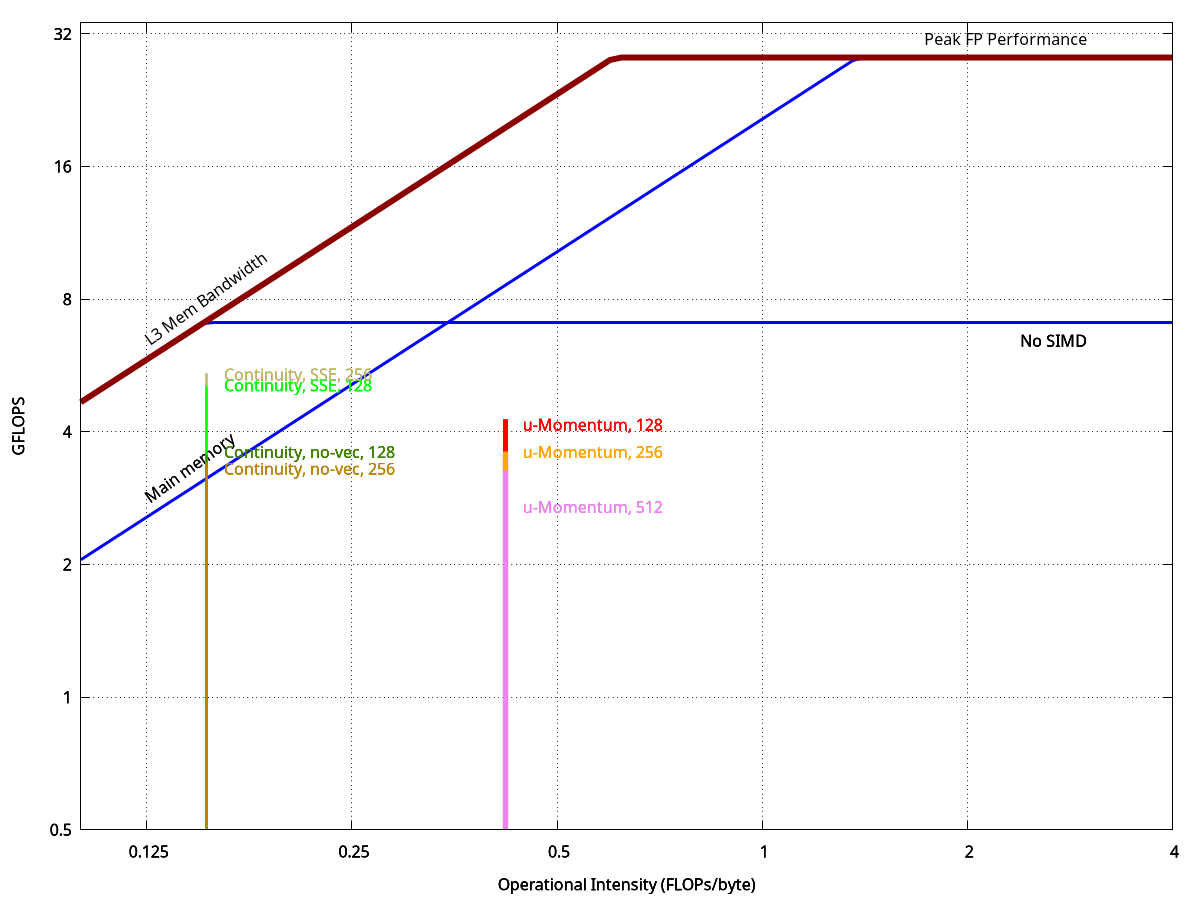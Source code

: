# initial config
set term postscript eps enhanced color
set output 'roofline_haswell.eps'
#set term pngcairo
#set output 'roofline.png'

set nokey
set grid layerdefault   linetype 0 linewidth 1.000,  linetype 0 linewidth 1.000

set xlabel "Operational Intensity (FLOPs/byte)"
set ylabel "GFLOPS"

# sets log base 2 scale for both axes
set logscale x 2
set logscale y 2

# label offsets
L_MEM_X=0.125
L_MEM_ANG=36

# range of each axis
MAX_X=4
MIN_Y=0.5
MAX_Y=34
set xrange [0.1:MAX_X]
set yrange [MIN_Y:MAX_Y]

# Kernel constants
# First loop nest of shallow has AI = 0.3 FLOP/byte
# Counting bytes from cache lines (i.e. 64 bytes per reference instead
# of just 8 bytes for a d.p. word) it is:
SHALLOW_LOOP1_AI = 0.26
# u-momentum kernel of nemolite2d has AI = 0.42 FLOP/byte
NEMOLITE_MOM_AI = 0.42
# The continuity kernel of nemolite2d
NEMOLITE_CONT_AI = 0.153

# CPU CONSTANTS
# For single core of Xeon E5-1620 v2 (my desktop), as measured with 
# the Intel MKL version of linpack. This is therefore using
# 256-bit AVX instructions (SIMD)
PEAK_GFLOPS=28.32
NUM_CORES=1

#ceilings
C_ALL_CORES		= 1
C_MUL_ADD_BAL	= NUM_CORES
# For Ivy Bridge, AVX registers are 256-bit and therefore can
# hold 4*64-bit double-precision reals. We therefore assume
# that peak, non-SIMD performance is 1/4 that of the performance
# obtained by Linpack
C_SIMD			= 4.0
C_ILP_ONLY		= 2 * C_SIMD

# MEM CONSTANTS
# For single core of Xeon E5-1620 v2 (desktop) as measured with 
# the 'DAXPY' result of STREAM2. Units are GB/s.
PEAK_MEM_BW=20.5
PEAK_L3_BW=46.7
PEAK_L2_BW=65.8
PEAK_L1_BW=117.0


NUM_CHANNELS=2
# first ceiling, without multiple memory channels
C_NO_MULTI_CHANNEL	= NUM_CHANNELS

# FUNCTIONS
mem_roof(x,peak)= x * peak
cpu_roof	= PEAK_GFLOPS
min(x, y)	= (x < y) ? x : y
max(x, y)       = (x > y) ? x : y

PEAK_BW = max(PEAK_MEM_BW,PEAK_L3_BW)

cpu_ceiling(x, y)	= min(mem_roof(x,PEAK_BW), y)
mem_ceiling(x)		= min(x, PEAK_GFLOPS)
roofline(x, y)		= cpu_ceiling(x, y)


# LINE STYLES
LINE_ROOF=1
LINE_CEIL=2
LINE_LOOP1_512=3
LINE_LOOP1_1024=4
LINE_MOM_512=5
LINE_MOM_256=6
LINE_MOM_128=7
LINE_CONT_128=8
LINE_CONT_128_NO_VEC=9
LINE_CONT_256=10
LINE_CONT_256_NO_VEC=11

# Width of the vertical 'bars' at x=1
BAR_WIDTH = 12

set style line LINE_ROOF	lt 1 lw 6 lc rgb "#8B0000"
set style line LINE_CEIL	lt 1 lw 3 lc rgb "blue"

set style line LINE_LOOP1_512     lt 1 lc rgb "dark-olivegreen"
set style line LINE_LOOP1_1024    lt 1 lc rgb "green"
set style line LINE_MOM_512       lt 1 lc rgb "violet"
set style line LINE_MOM_256       lt 1 lc rgb "orange"
set style line LINE_MOM_128       lt 1 lc rgb "red"
set style line LINE_CONT_128      lt 1 lc rgb "green"
set style line LINE_CONT_128_NO_VEC lt 1 lc rgb "dark-chartreuse"
set style line LINE_CONT_256      lt 1 lc rgb "dark-khaki"
set style line LINE_CONT_256_NO_VEC lt 1 lc rgb "dark-goldenrod"

# PLOTS
set multiplot

# Bars for measured individual kernel performance (GFLOPS)

# From Shallow - need to run these on desktop

# Loop1 of shallow with 512^2 achieves 7.0 GFLOPS
#set label 12 "shallow: loop 1, 512" at (SHALLOW_LOOP1_AI*0.6),8.0 front textcolor ls LINE_LOOP1_512
#set arrow from SHALLOW_LOOP1_AI,MIN_Y to SHALLOW_LOOP1_AI,7.0 nohead ls LINE_LOOP1_512 lw BAR_WIDTH*SHALLOW_LOOP1_AI

#set label 13 "shallow: loop 1, 1024" at (SHALLOW_LOOP1_AI*1.06), 4.3 front textcolor ls LINE_LOOP1_1024
# Loop1 of shallow with 1024^2 achieves 4.1 GFLOPS
#set arrow from SHALLOW_LOOP1_AI,MIN_Y to SHALLOW_LOOP1_AI,4.1 nohead ls LINE_LOOP1_1024 lw BAR_WIDTH*SHALLOW_LOOP1_AI

# u-Momentum kernel from Nemolite2D with Intel compiler (as that's the fastest)

# 128 domain - not as fast as you'd expect
set label 15 "u-Momentum, 128" at (NEMOLITE_MOM_AI*1.06),4.15 front textcolor ls LINE_MOM_128
# 4.27 is measured value (likwid) on Haswell desktop
set arrow from NEMOLITE_MOM_AI,MIN_Y to NEMOLITE_MOM_AI,4.27 nohead ls LINE_MOM_128 lw BAR_WIDTH*NEMOLITE_MOM_AI

# 256 domain should fit within L3 cache
set label 14 "u-Momentum, 256" at (NEMOLITE_MOM_AI*1.06),3.6 front textcolor ls LINE_MOM_256
set arrow from NEMOLITE_MOM_AI,MIN_Y to NEMOLITE_MOM_AI,3.6 nohead ls LINE_MOM_256 lw BAR_WIDTH*NEMOLITE_MOM_AI

# 512 domain ~spills from L3 cache to main memory
set label 11 "u-Momentum, 512" at (NEMOLITE_MOM_AI*1.06),2.7 front textcolor ls LINE_MOM_512
set arrow from NEMOLITE_MOM_AI,MIN_Y to NEMOLITE_MOM_AI,3.26 nohead ls LINE_MOM_512 lw BAR_WIDTH*NEMOLITE_MOM_AI

# Nemolite2d, Continuity kernel

# 256 domain, SSE
set label 19 "Continuity, SSE, 256" at (NEMOLITE_CONT_AI*1.06),5.4 front textcolor ls LINE_CONT_256
set arrow from NEMOLITE_CONT_AI,MIN_Y to NEMOLITE_CONT_AI,5.425 nohead ls LINE_CONT_256 lw BAR_WIDTH*NEMOLITE_CONT_AI

# 128 domain, SSE
set label 17 "Continuity, SSE, 128" at (NEMOLITE_CONT_AI*1.06),5.1 front textcolor ls LINE_CONT_128
set arrow from NEMOLITE_CONT_AI,MIN_Y to NEMOLITE_CONT_AI,5.082 nohead ls LINE_CONT_128 lw BAR_WIDTH*NEMOLITE_CONT_AI

# 128 domain, no-vec
set label 16 "Continuity, no-vec, 128" at (NEMOLITE_CONT_AI*1.06),3.6 front textcolor ls LINE_CONT_128_NO_VEC
set arrow from NEMOLITE_CONT_AI,MIN_Y to NEMOLITE_CONT_AI,3.558 nohead ls LINE_CONT_128_NO_VEC lw BAR_WIDTH*NEMOLITE_CONT_AI

# 256 domain, no-vec
set label 18 "Continuity, no-vec, 256" at (NEMOLITE_CONT_AI*1.06),3.3 front textcolor ls LINE_CONT_256_NO_VEC
set arrow from NEMOLITE_CONT_AI,MIN_Y to NEMOLITE_CONT_AI,3.410 nohead ls LINE_CONT_256_NO_VEC lw BAR_WIDTH*NEMOLITE_CONT_AI


# CPU CEILINGS
# All cores (same as roofline)
#set label 3 "All cores used" at (MAX_X-1),(cpu_roof/1.1) right
#plot cpu_ceiling(x, cpu_roof / C_ALL_CORES) ls LINE_CEIL

# SIMD
set label 5 "No SIMD" at (MAX_X-1),((cpu_roof / C_SIMD)/1.1) right
plot cpu_ceiling(x, cpu_roof / C_SIMD) ls LINE_CEIL

# No parallelism
#set label 6 "ILP Only" at (MAX_X-1),((cpu_roof / C_ILP_ONLY)/1.1) right
#plot cpu_ceiling(x, cpu_roof / C_ILP_ONLY) ls LINE_CEIL

# MEM CEILINGS

set label 8 "Main memory" at (L_MEM_X),(mem_roof(L_MEM_X,PEAK_MEM_BW)*1.1) rotate by L_MEM_ANG
plot mem_ceiling(mem_roof(x,PEAK_MEM_BW)) ls LINE_CEIL

# ROOFLINE
set label 1 "Peak FP Performance" at (MAX_X-1),(PEAK_GFLOPS*1.1) right
set label 2 "L3 Mem Bandwidth" at L_MEM_X,mem_roof(L_MEM_X,PEAK_BW)*1.1 rotate by L_MEM_ANG
plot roofline(x, cpu_roof) ls LINE_ROOF

unset multiplot
